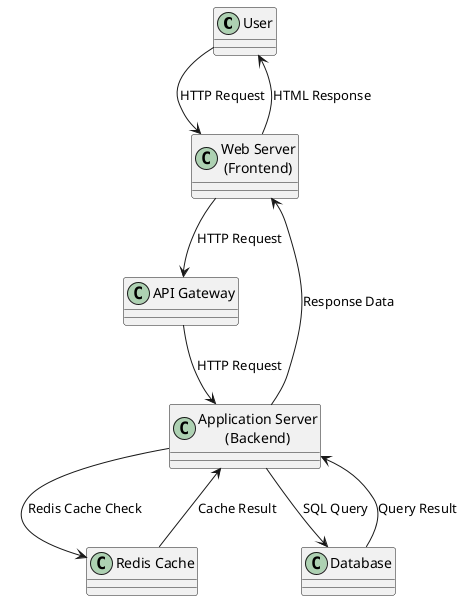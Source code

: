 @startuml
!define RECTANGLE class

RECTANGLE "User" as User
RECTANGLE "API Gateway" as Gate
RECTANGLE "Web Server\n(Frontend)" as Web
RECTANGLE "Redis Cache" as Cache
RECTANGLE "Application Server\n(Backend)" as App
RECTANGLE "Database" as DB

User --> Web : HTTP Request
Web --> Gate : HTTP Request
Gate --> App : HTTP Request
App --> DB : SQL Query
App --> Cache : Redis Cache Check
DB --> App : Query Result
Cache --> App : Cache Result
App --> Web : Response Data
Web --> User : HTML Response

@enduml